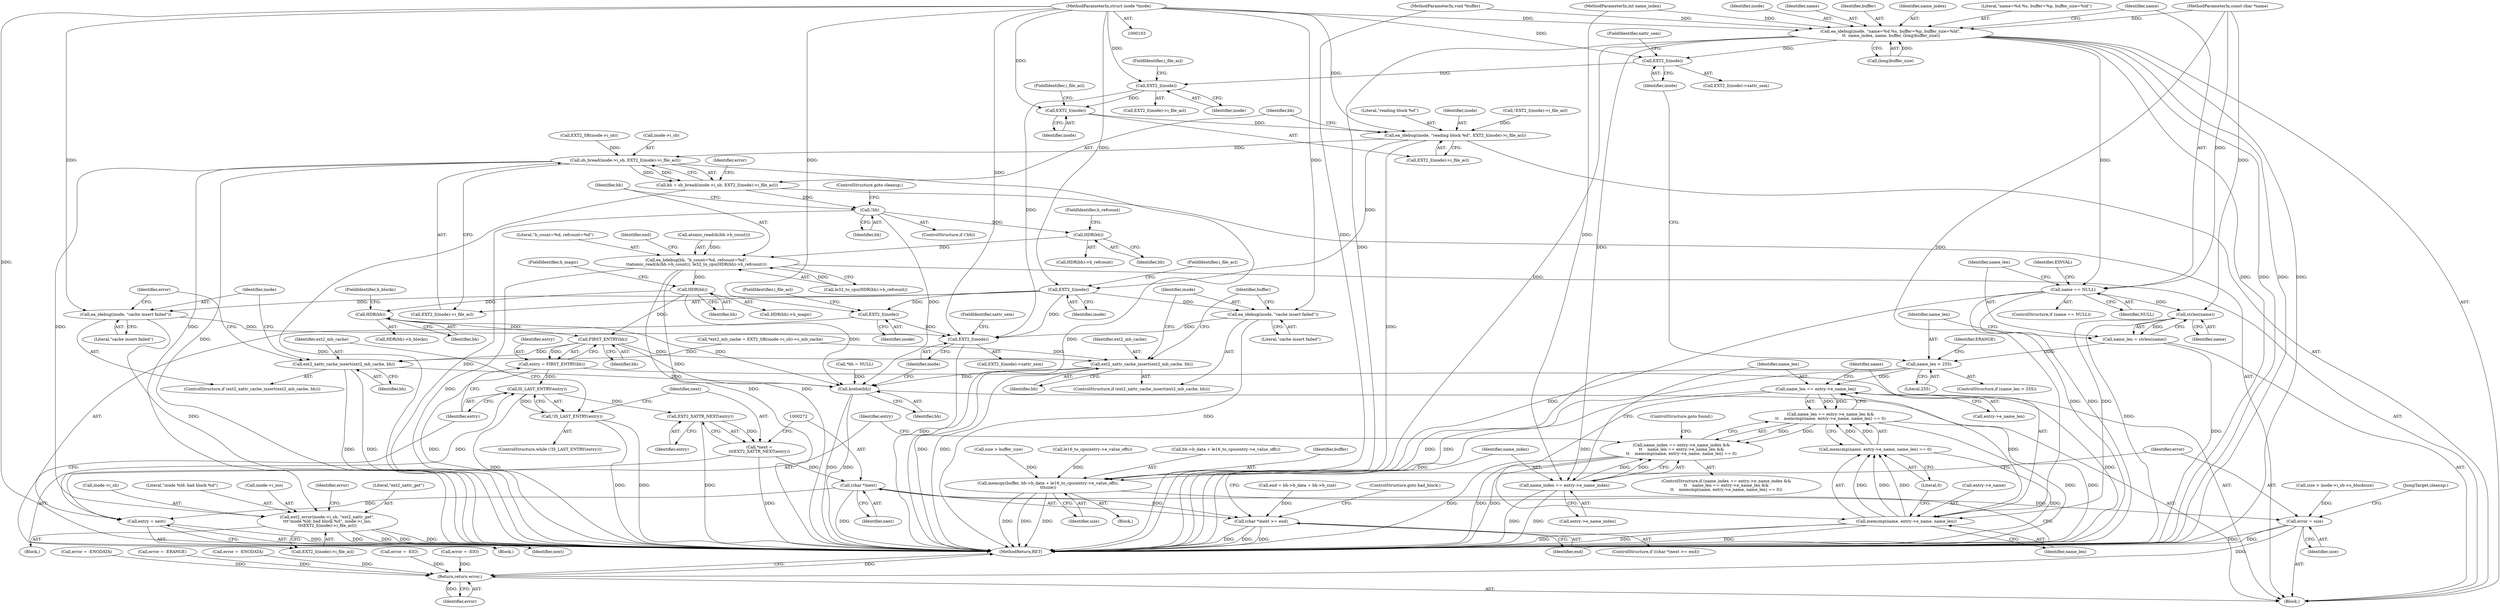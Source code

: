 digraph "0_linux_be0726d33cb8f411945884664924bed3cb8c70ee_7@pointer" {
"1000104" [label="(MethodParameterIn,struct inode *inode)"];
"1000128" [label="(Call,ea_idebug(inode, \"name=%d.%s, buffer=%p, buffer_size=%ld\",\n \t\t  name_index, name, buffer, (long)buffer_size))"];
"1000138" [label="(Call,name == NULL)"];
"1000146" [label="(Call,strlen(name))"];
"1000144" [label="(Call,name_len = strlen(name))"];
"1000149" [label="(Call,name_len > 255)"];
"1000284" [label="(Call,name_len == entry->e_name_len)"];
"1000283" [label="(Call,name_len == entry->e_name_len &&\n\t\t    memcmp(name, entry->e_name, name_len) == 0)"];
"1000277" [label="(Call,name_index == entry->e_name_index &&\n\t\t    name_len == entry->e_name_len &&\n\t\t    memcmp(name, entry->e_name, name_len) == 0)"];
"1000290" [label="(Call,memcmp(name, entry->e_name, name_len))"];
"1000289" [label="(Call,memcmp(name, entry->e_name, name_len) == 0)"];
"1000158" [label="(Call,EXT2_I(inode))"];
"1000168" [label="(Call,EXT2_I(inode))"];
"1000176" [label="(Call,EXT2_I(inode))"];
"1000172" [label="(Call,ea_idebug(inode, \"reading block %d\", EXT2_I(inode)->i_file_acl))"];
"1000181" [label="(Call,sb_bread(inode->i_sb, EXT2_I(inode)->i_file_acl))"];
"1000179" [label="(Call,bh = sb_bread(inode->i_sb, EXT2_I(inode)->i_file_acl))"];
"1000194" [label="(Call,!bh)"];
"1000207" [label="(Call,HDR(bh))"];
"1000197" [label="(Call,ea_bdebug(bh, \"b_count=%d, refcount=%d\",\n\t\tatomic_read(&(bh->b_count)), le32_to_cpu(HDR(bh)->h_refcount)))"];
"1000223" [label="(Call,HDR(bh))"];
"1000230" [label="(Call,HDR(bh))"];
"1000257" [label="(Call,FIRST_ENTRY(bh))"];
"1000255" [label="(Call,entry = FIRST_ENTRY(bh))"];
"1000261" [label="(Call,IS_LAST_ENTRY(entry))"];
"1000260" [label="(Call,!IS_LAST_ENTRY(entry))"];
"1000267" [label="(Call,EXT2_XATTR_NEXT(entry))"];
"1000265" [label="(Call,*next =\n\t\t\tEXT2_XATTR_NEXT(entry))"];
"1000271" [label="(Call,(char *)next)"];
"1000270" [label="(Call,(char *)next >= end)"];
"1000298" [label="(Call,entry = next)"];
"1000302" [label="(Call,ext2_xattr_cache_insert(ext2_mb_cache, bh))"];
"1000383" [label="(Call,brelse(bh))"];
"1000350" [label="(Call,ext2_xattr_cache_insert(ext2_mb_cache, bh))"];
"1000237" [label="(Call,ext2_error(inode->i_sb, \"ext2_xattr_get\",\n\t\t\t\"inode %ld: bad block %d\", inode->i_ino,\n\t\t\tEXT2_I(inode)->i_file_acl))"];
"1000186" [label="(Call,EXT2_I(inode))"];
"1000247" [label="(Call,EXT2_I(inode))"];
"1000388" [label="(Call,EXT2_I(inode))"];
"1000305" [label="(Call,ea_idebug(inode, \"cache insert failed\"))"];
"1000353" [label="(Call,ea_idebug(inode, \"cache insert failed\"))"];
"1000278" [label="(Call,name_index == entry->e_name_index)"];
"1000368" [label="(Call,memcpy(buffer, bh->b_data + le16_to_cpu(entry->e_value_offs),\n\t\t\tsize))"];
"1000379" [label="(Call,error = size)"];
"1000391" [label="(Return,return error;)"];
"1000251" [label="(Identifier,error)"];
"1000388" [label="(Call,EXT2_I(inode))"];
"1000105" [label="(MethodParameterIn,int name_index)"];
"1000230" [label="(Call,HDR(bh))"];
"1000374" [label="(Call,le16_to_cpu(entry->e_value_offs))"];
"1000391" [label="(Return,return error;)"];
"1000354" [label="(Identifier,inode)"];
"1000131" [label="(Identifier,name_index)"];
"1000359" [label="(Call,error = -ERANGE)"];
"1000370" [label="(Call,bh->b_data + le16_to_cpu(entry->e_value_offs))"];
"1000107" [label="(MethodParameterIn,void *buffer)"];
"1000232" [label="(FieldIdentifier,h_blocks)"];
"1000222" [label="(Call,HDR(bh)->h_magic)"];
"1000256" [label="(Identifier,entry)"];
"1000267" [label="(Call,EXT2_XATTR_NEXT(entry))"];
"1000297" [label="(ControlStructure,goto found;)"];
"1000389" [label="(Identifier,inode)"];
"1000206" [label="(Call,HDR(bh)->h_refcount)"];
"1000393" [label="(MethodReturn,RET)"];
"1000186" [label="(Call,EXT2_I(inode))"];
"1000303" [label="(Identifier,ext2_mb_cache)"];
"1000296" [label="(Literal,0)"];
"1000274" [label="(Identifier,end)"];
"1000258" [label="(Identifier,bh)"];
"1000199" [label="(Literal,\"b_count=%d, refcount=%d\")"];
"1000151" [label="(Literal,255)"];
"1000130" [label="(Literal,\"name=%d.%s, buffer=%p, buffer_size=%ld\")"];
"1000176" [label="(Call,EXT2_I(inode))"];
"1000172" [label="(Call,ea_idebug(inode, \"reading block %d\", EXT2_I(inode)->i_file_acl))"];
"1000150" [label="(Identifier,name_len)"];
"1000309" [label="(Identifier,error)"];
"1000380" [label="(Identifier,error)"];
"1000229" [label="(Call,HDR(bh)->h_blocks)"];
"1000209" [label="(FieldIdentifier,h_refcount)"];
"1000357" [label="(Identifier,buffer)"];
"1000353" [label="(Call,ea_idebug(inode, \"cache insert failed\"))"];
"1000384" [label="(Identifier,bh)"];
"1000145" [label="(Identifier,name_len)"];
"1000167" [label="(Call,EXT2_I(inode)->i_file_acl)"];
"1000306" [label="(Identifier,inode)"];
"1000390" [label="(FieldIdentifier,xattr_sem)"];
"1000266" [label="(Identifier,next)"];
"1000241" [label="(Literal,\"ext2_xattr_get\")"];
"1000349" [label="(ControlStructure,if (ext2_xattr_cache_insert(ext2_mb_cache, bh)))"];
"1000196" [label="(ControlStructure,goto cleanup;)"];
"1000168" [label="(Call,EXT2_I(inode))"];
"1000177" [label="(Identifier,inode)"];
"1000144" [label="(Call,name_len = strlen(name))"];
"1000263" [label="(Block,)"];
"1000305" [label="(Call,ea_idebug(inode, \"cache insert failed\"))"];
"1000195" [label="(Identifier,bh)"];
"1000137" [label="(ControlStructure,if (name == NULL))"];
"1000194" [label="(Call,!bh)"];
"1000198" [label="(Identifier,bh)"];
"1000231" [label="(Identifier,bh)"];
"1000143" [label="(Identifier,EINVAL)"];
"1000270" [label="(Call,(char *)next >= end)"];
"1000285" [label="(Identifier,name_len)"];
"1000161" [label="(Call,error = -ENODATA)"];
"1000197" [label="(Call,ea_bdebug(bh, \"b_count=%d, refcount=%d\",\n\t\tatomic_read(&(bh->b_count)), le32_to_cpu(HDR(bh)->h_refcount)))"];
"1000159" [label="(Identifier,inode)"];
"1000188" [label="(FieldIdentifier,i_file_acl)"];
"1000392" [label="(Identifier,error)"];
"1000265" [label="(Call,*next =\n\t\t\tEXT2_XATTR_NEXT(entry))"];
"1000255" [label="(Call,entry = FIRST_ENTRY(bh))"];
"1000187" [label="(Identifier,inode)"];
"1000308" [label="(Call,error = -ENODATA)"];
"1000295" [label="(Identifier,name_len)"];
"1000248" [label="(Identifier,inode)"];
"1000275" [label="(ControlStructure,goto bad_block;)"];
"1000329" [label="(Call,size > inode->i_sb->s_blocksize)"];
"1000260" [label="(Call,!IS_LAST_ENTRY(entry))"];
"1000154" [label="(Identifier,ERANGE)"];
"1000307" [label="(Literal,\"cache insert failed\")"];
"1000278" [label="(Call,name_index == entry->e_name_index)"];
"1000269" [label="(ControlStructure,if ((char *)next >= end))"];
"1000300" [label="(Identifier,next)"];
"1000304" [label="(Identifier,bh)"];
"1000369" [label="(Identifier,buffer)"];
"1000302" [label="(Call,ext2_xattr_cache_insert(ext2_mb_cache, bh))"];
"1000146" [label="(Call,strlen(name))"];
"1000382" [label="(JumpTarget,cleanup:)"];
"1000368" [label="(Call,memcpy(buffer, bh->b_data + le16_to_cpu(entry->e_value_offs),\n\t\t\tsize))"];
"1000350" [label="(Call,ext2_xattr_cache_insert(ext2_mb_cache, bh))"];
"1000352" [label="(Identifier,bh)"];
"1000160" [label="(FieldIdentifier,xattr_sem)"];
"1000276" [label="(ControlStructure,if (name_index == entry->e_name_index &&\n\t\t    name_len == entry->e_name_len &&\n\t\t    memcmp(name, entry->e_name, name_len) == 0))"];
"1000208" [label="(Identifier,bh)"];
"1000120" [label="(Call,*ext2_mb_cache = EXT2_SB(inode->i_sb)->s_mb_cache)"];
"1000224" [label="(Identifier,bh)"];
"1000185" [label="(Call,EXT2_I(inode)->i_file_acl)"];
"1000181" [label="(Call,sb_bread(inode->i_sb, EXT2_I(inode)->i_file_acl))"];
"1000249" [label="(FieldIdentifier,i_file_acl)"];
"1000379" [label="(Call,error = size)"];
"1000129" [label="(Identifier,inode)"];
"1000358" [label="(Block,)"];
"1000225" [label="(FieldIdentifier,h_magic)"];
"1000261" [label="(Call,IS_LAST_ENTRY(entry))"];
"1000149" [label="(Call,name_len > 255)"];
"1000298" [label="(Call,entry = next)"];
"1000351" [label="(Identifier,ext2_mb_cache)"];
"1000207" [label="(Call,HDR(bh))"];
"1000378" [label="(Identifier,size)"];
"1000190" [label="(Identifier,error)"];
"1000283" [label="(Call,name_len == entry->e_name_len &&\n\t\t    memcmp(name, entry->e_name, name_len) == 0)"];
"1000169" [label="(Identifier,inode)"];
"1000106" [label="(MethodParameterIn,const char *name)"];
"1000134" [label="(Call,(long)buffer_size)"];
"1000277" [label="(Call,name_index == entry->e_name_index &&\n\t\t    name_len == entry->e_name_len &&\n\t\t    memcmp(name, entry->e_name, name_len) == 0)"];
"1000271" [label="(Call,(char *)next)"];
"1000158" [label="(Call,EXT2_I(inode))"];
"1000166" [label="(Call,!EXT2_I(inode)->i_file_acl)"];
"1000235" [label="(Block,)"];
"1000147" [label="(Identifier,name)"];
"1000123" [label="(Call,EXT2_SB(inode->i_sb))"];
"1000148" [label="(ControlStructure,if (name_len > 255))"];
"1000193" [label="(ControlStructure,if (!bh))"];
"1000268" [label="(Identifier,entry)"];
"1000238" [label="(Call,inode->i_sb)"];
"1000246" [label="(Call,EXT2_I(inode)->i_file_acl)"];
"1000262" [label="(Identifier,entry)"];
"1000387" [label="(Call,EXT2_I(inode)->xattr_sem)"];
"1000157" [label="(Call,EXT2_I(inode)->xattr_sem)"];
"1000299" [label="(Identifier,entry)"];
"1000139" [label="(Identifier,name)"];
"1000175" [label="(Call,EXT2_I(inode)->i_file_acl)"];
"1000132" [label="(Identifier,name)"];
"1000381" [label="(Identifier,size)"];
"1000259" [label="(ControlStructure,while (!IS_LAST_ENTRY(entry)))"];
"1000257" [label="(Call,FIRST_ENTRY(bh))"];
"1000250" [label="(Call,error = -EIO)"];
"1000210" [label="(Call,end = bh->b_data + bh->b_size)"];
"1000242" [label="(Literal,\"inode %ld: bad block %d\")"];
"1000284" [label="(Call,name_len == entry->e_name_len)"];
"1000200" [label="(Call,atomic_read(&(bh->b_count)))"];
"1000273" [label="(Identifier,next)"];
"1000179" [label="(Call,bh = sb_bread(inode->i_sb, EXT2_I(inode)->i_file_acl))"];
"1000301" [label="(ControlStructure,if (ext2_xattr_cache_insert(ext2_mb_cache, bh)))"];
"1000279" [label="(Identifier,name_index)"];
"1000178" [label="(FieldIdentifier,i_file_acl)"];
"1000237" [label="(Call,ext2_error(inode->i_sb, \"ext2_xattr_get\",\n\t\t\t\"inode %ld: bad block %d\", inode->i_ino,\n\t\t\tEXT2_I(inode)->i_file_acl))"];
"1000290" [label="(Call,memcmp(name, entry->e_name, name_len))"];
"1000223" [label="(Call,HDR(bh))"];
"1000138" [label="(Call,name == NULL)"];
"1000383" [label="(Call,brelse(bh))"];
"1000180" [label="(Identifier,bh)"];
"1000286" [label="(Call,entry->e_name_len)"];
"1000140" [label="(Identifier,NULL)"];
"1000205" [label="(Call,le32_to_cpu(HDR(bh)->h_refcount))"];
"1000364" [label="(Call,size > buffer_size)"];
"1000291" [label="(Identifier,name)"];
"1000280" [label="(Call,entry->e_name_index)"];
"1000133" [label="(Identifier,buffer)"];
"1000243" [label="(Call,inode->i_ino)"];
"1000109" [label="(Block,)"];
"1000170" [label="(FieldIdentifier,i_file_acl)"];
"1000292" [label="(Call,entry->e_name)"];
"1000174" [label="(Literal,\"reading block %d\")"];
"1000211" [label="(Identifier,end)"];
"1000247" [label="(Call,EXT2_I(inode))"];
"1000173" [label="(Identifier,inode)"];
"1000104" [label="(MethodParameterIn,struct inode *inode)"];
"1000111" [label="(Call,*bh = NULL)"];
"1000355" [label="(Literal,\"cache insert failed\")"];
"1000289" [label="(Call,memcmp(name, entry->e_name, name_len) == 0)"];
"1000189" [label="(Call,error = -EIO)"];
"1000128" [label="(Call,ea_idebug(inode, \"name=%d.%s, buffer=%p, buffer_size=%ld\",\n \t\t  name_index, name, buffer, (long)buffer_size))"];
"1000182" [label="(Call,inode->i_sb)"];
"1000104" -> "1000103"  [label="AST: "];
"1000104" -> "1000393"  [label="DDG: "];
"1000104" -> "1000128"  [label="DDG: "];
"1000104" -> "1000158"  [label="DDG: "];
"1000104" -> "1000168"  [label="DDG: "];
"1000104" -> "1000172"  [label="DDG: "];
"1000104" -> "1000176"  [label="DDG: "];
"1000104" -> "1000186"  [label="DDG: "];
"1000104" -> "1000247"  [label="DDG: "];
"1000104" -> "1000305"  [label="DDG: "];
"1000104" -> "1000353"  [label="DDG: "];
"1000104" -> "1000388"  [label="DDG: "];
"1000128" -> "1000109"  [label="AST: "];
"1000128" -> "1000134"  [label="CFG: "];
"1000129" -> "1000128"  [label="AST: "];
"1000130" -> "1000128"  [label="AST: "];
"1000131" -> "1000128"  [label="AST: "];
"1000132" -> "1000128"  [label="AST: "];
"1000133" -> "1000128"  [label="AST: "];
"1000134" -> "1000128"  [label="AST: "];
"1000139" -> "1000128"  [label="CFG: "];
"1000128" -> "1000393"  [label="DDG: "];
"1000128" -> "1000393"  [label="DDG: "];
"1000128" -> "1000393"  [label="DDG: "];
"1000128" -> "1000393"  [label="DDG: "];
"1000128" -> "1000393"  [label="DDG: "];
"1000105" -> "1000128"  [label="DDG: "];
"1000106" -> "1000128"  [label="DDG: "];
"1000107" -> "1000128"  [label="DDG: "];
"1000134" -> "1000128"  [label="DDG: "];
"1000128" -> "1000138"  [label="DDG: "];
"1000128" -> "1000158"  [label="DDG: "];
"1000128" -> "1000278"  [label="DDG: "];
"1000128" -> "1000368"  [label="DDG: "];
"1000138" -> "1000137"  [label="AST: "];
"1000138" -> "1000140"  [label="CFG: "];
"1000139" -> "1000138"  [label="AST: "];
"1000140" -> "1000138"  [label="AST: "];
"1000143" -> "1000138"  [label="CFG: "];
"1000145" -> "1000138"  [label="CFG: "];
"1000138" -> "1000393"  [label="DDG: "];
"1000138" -> "1000393"  [label="DDG: "];
"1000138" -> "1000393"  [label="DDG: "];
"1000106" -> "1000138"  [label="DDG: "];
"1000138" -> "1000146"  [label="DDG: "];
"1000146" -> "1000144"  [label="AST: "];
"1000146" -> "1000147"  [label="CFG: "];
"1000147" -> "1000146"  [label="AST: "];
"1000144" -> "1000146"  [label="CFG: "];
"1000146" -> "1000393"  [label="DDG: "];
"1000146" -> "1000144"  [label="DDG: "];
"1000106" -> "1000146"  [label="DDG: "];
"1000146" -> "1000290"  [label="DDG: "];
"1000144" -> "1000109"  [label="AST: "];
"1000145" -> "1000144"  [label="AST: "];
"1000150" -> "1000144"  [label="CFG: "];
"1000144" -> "1000393"  [label="DDG: "];
"1000144" -> "1000149"  [label="DDG: "];
"1000149" -> "1000148"  [label="AST: "];
"1000149" -> "1000151"  [label="CFG: "];
"1000150" -> "1000149"  [label="AST: "];
"1000151" -> "1000149"  [label="AST: "];
"1000154" -> "1000149"  [label="CFG: "];
"1000159" -> "1000149"  [label="CFG: "];
"1000149" -> "1000393"  [label="DDG: "];
"1000149" -> "1000393"  [label="DDG: "];
"1000149" -> "1000284"  [label="DDG: "];
"1000284" -> "1000283"  [label="AST: "];
"1000284" -> "1000286"  [label="CFG: "];
"1000285" -> "1000284"  [label="AST: "];
"1000286" -> "1000284"  [label="AST: "];
"1000291" -> "1000284"  [label="CFG: "];
"1000283" -> "1000284"  [label="CFG: "];
"1000284" -> "1000393"  [label="DDG: "];
"1000284" -> "1000393"  [label="DDG: "];
"1000284" -> "1000283"  [label="DDG: "];
"1000284" -> "1000283"  [label="DDG: "];
"1000290" -> "1000284"  [label="DDG: "];
"1000284" -> "1000290"  [label="DDG: "];
"1000283" -> "1000277"  [label="AST: "];
"1000283" -> "1000289"  [label="CFG: "];
"1000289" -> "1000283"  [label="AST: "];
"1000277" -> "1000283"  [label="CFG: "];
"1000283" -> "1000393"  [label="DDG: "];
"1000283" -> "1000393"  [label="DDG: "];
"1000283" -> "1000277"  [label="DDG: "];
"1000283" -> "1000277"  [label="DDG: "];
"1000289" -> "1000283"  [label="DDG: "];
"1000289" -> "1000283"  [label="DDG: "];
"1000277" -> "1000276"  [label="AST: "];
"1000277" -> "1000278"  [label="CFG: "];
"1000278" -> "1000277"  [label="AST: "];
"1000297" -> "1000277"  [label="CFG: "];
"1000299" -> "1000277"  [label="CFG: "];
"1000277" -> "1000393"  [label="DDG: "];
"1000277" -> "1000393"  [label="DDG: "];
"1000277" -> "1000393"  [label="DDG: "];
"1000278" -> "1000277"  [label="DDG: "];
"1000278" -> "1000277"  [label="DDG: "];
"1000290" -> "1000289"  [label="AST: "];
"1000290" -> "1000295"  [label="CFG: "];
"1000291" -> "1000290"  [label="AST: "];
"1000292" -> "1000290"  [label="AST: "];
"1000295" -> "1000290"  [label="AST: "];
"1000296" -> "1000290"  [label="CFG: "];
"1000290" -> "1000393"  [label="DDG: "];
"1000290" -> "1000393"  [label="DDG: "];
"1000290" -> "1000393"  [label="DDG: "];
"1000290" -> "1000289"  [label="DDG: "];
"1000290" -> "1000289"  [label="DDG: "];
"1000290" -> "1000289"  [label="DDG: "];
"1000106" -> "1000290"  [label="DDG: "];
"1000289" -> "1000296"  [label="CFG: "];
"1000296" -> "1000289"  [label="AST: "];
"1000289" -> "1000393"  [label="DDG: "];
"1000158" -> "1000157"  [label="AST: "];
"1000158" -> "1000159"  [label="CFG: "];
"1000159" -> "1000158"  [label="AST: "];
"1000160" -> "1000158"  [label="CFG: "];
"1000158" -> "1000168"  [label="DDG: "];
"1000168" -> "1000167"  [label="AST: "];
"1000168" -> "1000169"  [label="CFG: "];
"1000169" -> "1000168"  [label="AST: "];
"1000170" -> "1000168"  [label="CFG: "];
"1000168" -> "1000176"  [label="DDG: "];
"1000168" -> "1000388"  [label="DDG: "];
"1000176" -> "1000175"  [label="AST: "];
"1000176" -> "1000177"  [label="CFG: "];
"1000177" -> "1000176"  [label="AST: "];
"1000178" -> "1000176"  [label="CFG: "];
"1000176" -> "1000172"  [label="DDG: "];
"1000172" -> "1000109"  [label="AST: "];
"1000172" -> "1000175"  [label="CFG: "];
"1000173" -> "1000172"  [label="AST: "];
"1000174" -> "1000172"  [label="AST: "];
"1000175" -> "1000172"  [label="AST: "];
"1000180" -> "1000172"  [label="CFG: "];
"1000172" -> "1000393"  [label="DDG: "];
"1000166" -> "1000172"  [label="DDG: "];
"1000172" -> "1000181"  [label="DDG: "];
"1000172" -> "1000186"  [label="DDG: "];
"1000181" -> "1000179"  [label="AST: "];
"1000181" -> "1000185"  [label="CFG: "];
"1000182" -> "1000181"  [label="AST: "];
"1000185" -> "1000181"  [label="AST: "];
"1000179" -> "1000181"  [label="CFG: "];
"1000181" -> "1000393"  [label="DDG: "];
"1000181" -> "1000393"  [label="DDG: "];
"1000181" -> "1000179"  [label="DDG: "];
"1000181" -> "1000179"  [label="DDG: "];
"1000123" -> "1000181"  [label="DDG: "];
"1000181" -> "1000237"  [label="DDG: "];
"1000181" -> "1000237"  [label="DDG: "];
"1000179" -> "1000109"  [label="AST: "];
"1000180" -> "1000179"  [label="AST: "];
"1000190" -> "1000179"  [label="CFG: "];
"1000179" -> "1000393"  [label="DDG: "];
"1000179" -> "1000194"  [label="DDG: "];
"1000194" -> "1000193"  [label="AST: "];
"1000194" -> "1000195"  [label="CFG: "];
"1000195" -> "1000194"  [label="AST: "];
"1000196" -> "1000194"  [label="CFG: "];
"1000198" -> "1000194"  [label="CFG: "];
"1000194" -> "1000393"  [label="DDG: "];
"1000194" -> "1000207"  [label="DDG: "];
"1000194" -> "1000383"  [label="DDG: "];
"1000207" -> "1000206"  [label="AST: "];
"1000207" -> "1000208"  [label="CFG: "];
"1000208" -> "1000207"  [label="AST: "];
"1000209" -> "1000207"  [label="CFG: "];
"1000207" -> "1000197"  [label="DDG: "];
"1000197" -> "1000109"  [label="AST: "];
"1000197" -> "1000205"  [label="CFG: "];
"1000198" -> "1000197"  [label="AST: "];
"1000199" -> "1000197"  [label="AST: "];
"1000200" -> "1000197"  [label="AST: "];
"1000205" -> "1000197"  [label="AST: "];
"1000211" -> "1000197"  [label="CFG: "];
"1000197" -> "1000393"  [label="DDG: "];
"1000197" -> "1000393"  [label="DDG: "];
"1000197" -> "1000393"  [label="DDG: "];
"1000200" -> "1000197"  [label="DDG: "];
"1000205" -> "1000197"  [label="DDG: "];
"1000197" -> "1000223"  [label="DDG: "];
"1000223" -> "1000222"  [label="AST: "];
"1000223" -> "1000224"  [label="CFG: "];
"1000224" -> "1000223"  [label="AST: "];
"1000225" -> "1000223"  [label="CFG: "];
"1000223" -> "1000230"  [label="DDG: "];
"1000223" -> "1000257"  [label="DDG: "];
"1000223" -> "1000383"  [label="DDG: "];
"1000230" -> "1000229"  [label="AST: "];
"1000230" -> "1000231"  [label="CFG: "];
"1000231" -> "1000230"  [label="AST: "];
"1000232" -> "1000230"  [label="CFG: "];
"1000230" -> "1000257"  [label="DDG: "];
"1000230" -> "1000383"  [label="DDG: "];
"1000257" -> "1000255"  [label="AST: "];
"1000257" -> "1000258"  [label="CFG: "];
"1000258" -> "1000257"  [label="AST: "];
"1000255" -> "1000257"  [label="CFG: "];
"1000257" -> "1000255"  [label="DDG: "];
"1000257" -> "1000302"  [label="DDG: "];
"1000257" -> "1000350"  [label="DDG: "];
"1000257" -> "1000383"  [label="DDG: "];
"1000255" -> "1000109"  [label="AST: "];
"1000256" -> "1000255"  [label="AST: "];
"1000262" -> "1000255"  [label="CFG: "];
"1000255" -> "1000393"  [label="DDG: "];
"1000255" -> "1000261"  [label="DDG: "];
"1000261" -> "1000260"  [label="AST: "];
"1000261" -> "1000262"  [label="CFG: "];
"1000262" -> "1000261"  [label="AST: "];
"1000260" -> "1000261"  [label="CFG: "];
"1000261" -> "1000393"  [label="DDG: "];
"1000261" -> "1000260"  [label="DDG: "];
"1000298" -> "1000261"  [label="DDG: "];
"1000261" -> "1000267"  [label="DDG: "];
"1000260" -> "1000259"  [label="AST: "];
"1000266" -> "1000260"  [label="CFG: "];
"1000303" -> "1000260"  [label="CFG: "];
"1000260" -> "1000393"  [label="DDG: "];
"1000260" -> "1000393"  [label="DDG: "];
"1000267" -> "1000265"  [label="AST: "];
"1000267" -> "1000268"  [label="CFG: "];
"1000268" -> "1000267"  [label="AST: "];
"1000265" -> "1000267"  [label="CFG: "];
"1000267" -> "1000393"  [label="DDG: "];
"1000267" -> "1000265"  [label="DDG: "];
"1000265" -> "1000263"  [label="AST: "];
"1000266" -> "1000265"  [label="AST: "];
"1000272" -> "1000265"  [label="CFG: "];
"1000265" -> "1000393"  [label="DDG: "];
"1000265" -> "1000271"  [label="DDG: "];
"1000271" -> "1000270"  [label="AST: "];
"1000271" -> "1000273"  [label="CFG: "];
"1000272" -> "1000271"  [label="AST: "];
"1000273" -> "1000271"  [label="AST: "];
"1000274" -> "1000271"  [label="CFG: "];
"1000271" -> "1000393"  [label="DDG: "];
"1000271" -> "1000270"  [label="DDG: "];
"1000271" -> "1000298"  [label="DDG: "];
"1000270" -> "1000269"  [label="AST: "];
"1000270" -> "1000274"  [label="CFG: "];
"1000274" -> "1000270"  [label="AST: "];
"1000275" -> "1000270"  [label="CFG: "];
"1000279" -> "1000270"  [label="CFG: "];
"1000270" -> "1000393"  [label="DDG: "];
"1000270" -> "1000393"  [label="DDG: "];
"1000270" -> "1000393"  [label="DDG: "];
"1000210" -> "1000270"  [label="DDG: "];
"1000298" -> "1000263"  [label="AST: "];
"1000298" -> "1000300"  [label="CFG: "];
"1000299" -> "1000298"  [label="AST: "];
"1000300" -> "1000298"  [label="AST: "];
"1000262" -> "1000298"  [label="CFG: "];
"1000298" -> "1000393"  [label="DDG: "];
"1000302" -> "1000301"  [label="AST: "];
"1000302" -> "1000304"  [label="CFG: "];
"1000303" -> "1000302"  [label="AST: "];
"1000304" -> "1000302"  [label="AST: "];
"1000306" -> "1000302"  [label="CFG: "];
"1000309" -> "1000302"  [label="CFG: "];
"1000302" -> "1000393"  [label="DDG: "];
"1000302" -> "1000393"  [label="DDG: "];
"1000120" -> "1000302"  [label="DDG: "];
"1000302" -> "1000383"  [label="DDG: "];
"1000383" -> "1000109"  [label="AST: "];
"1000383" -> "1000384"  [label="CFG: "];
"1000384" -> "1000383"  [label="AST: "];
"1000389" -> "1000383"  [label="CFG: "];
"1000383" -> "1000393"  [label="DDG: "];
"1000383" -> "1000393"  [label="DDG: "];
"1000111" -> "1000383"  [label="DDG: "];
"1000350" -> "1000383"  [label="DDG: "];
"1000350" -> "1000349"  [label="AST: "];
"1000350" -> "1000352"  [label="CFG: "];
"1000351" -> "1000350"  [label="AST: "];
"1000352" -> "1000350"  [label="AST: "];
"1000354" -> "1000350"  [label="CFG: "];
"1000357" -> "1000350"  [label="CFG: "];
"1000350" -> "1000393"  [label="DDG: "];
"1000350" -> "1000393"  [label="DDG: "];
"1000120" -> "1000350"  [label="DDG: "];
"1000237" -> "1000235"  [label="AST: "];
"1000237" -> "1000246"  [label="CFG: "];
"1000238" -> "1000237"  [label="AST: "];
"1000241" -> "1000237"  [label="AST: "];
"1000242" -> "1000237"  [label="AST: "];
"1000243" -> "1000237"  [label="AST: "];
"1000246" -> "1000237"  [label="AST: "];
"1000251" -> "1000237"  [label="CFG: "];
"1000237" -> "1000393"  [label="DDG: "];
"1000237" -> "1000393"  [label="DDG: "];
"1000237" -> "1000393"  [label="DDG: "];
"1000237" -> "1000393"  [label="DDG: "];
"1000186" -> "1000185"  [label="AST: "];
"1000186" -> "1000187"  [label="CFG: "];
"1000187" -> "1000186"  [label="AST: "];
"1000188" -> "1000186"  [label="CFG: "];
"1000186" -> "1000247"  [label="DDG: "];
"1000186" -> "1000305"  [label="DDG: "];
"1000186" -> "1000353"  [label="DDG: "];
"1000186" -> "1000388"  [label="DDG: "];
"1000247" -> "1000246"  [label="AST: "];
"1000247" -> "1000248"  [label="CFG: "];
"1000248" -> "1000247"  [label="AST: "];
"1000249" -> "1000247"  [label="CFG: "];
"1000247" -> "1000388"  [label="DDG: "];
"1000388" -> "1000387"  [label="AST: "];
"1000388" -> "1000389"  [label="CFG: "];
"1000389" -> "1000388"  [label="AST: "];
"1000390" -> "1000388"  [label="CFG: "];
"1000388" -> "1000393"  [label="DDG: "];
"1000305" -> "1000388"  [label="DDG: "];
"1000353" -> "1000388"  [label="DDG: "];
"1000305" -> "1000301"  [label="AST: "];
"1000305" -> "1000307"  [label="CFG: "];
"1000306" -> "1000305"  [label="AST: "];
"1000307" -> "1000305"  [label="AST: "];
"1000309" -> "1000305"  [label="CFG: "];
"1000305" -> "1000393"  [label="DDG: "];
"1000353" -> "1000349"  [label="AST: "];
"1000353" -> "1000355"  [label="CFG: "];
"1000354" -> "1000353"  [label="AST: "];
"1000355" -> "1000353"  [label="AST: "];
"1000357" -> "1000353"  [label="CFG: "];
"1000353" -> "1000393"  [label="DDG: "];
"1000278" -> "1000280"  [label="CFG: "];
"1000279" -> "1000278"  [label="AST: "];
"1000280" -> "1000278"  [label="AST: "];
"1000285" -> "1000278"  [label="CFG: "];
"1000278" -> "1000393"  [label="DDG: "];
"1000278" -> "1000393"  [label="DDG: "];
"1000105" -> "1000278"  [label="DDG: "];
"1000368" -> "1000358"  [label="AST: "];
"1000368" -> "1000378"  [label="CFG: "];
"1000369" -> "1000368"  [label="AST: "];
"1000370" -> "1000368"  [label="AST: "];
"1000378" -> "1000368"  [label="AST: "];
"1000380" -> "1000368"  [label="CFG: "];
"1000368" -> "1000393"  [label="DDG: "];
"1000368" -> "1000393"  [label="DDG: "];
"1000368" -> "1000393"  [label="DDG: "];
"1000107" -> "1000368"  [label="DDG: "];
"1000374" -> "1000368"  [label="DDG: "];
"1000364" -> "1000368"  [label="DDG: "];
"1000368" -> "1000379"  [label="DDG: "];
"1000379" -> "1000109"  [label="AST: "];
"1000379" -> "1000381"  [label="CFG: "];
"1000380" -> "1000379"  [label="AST: "];
"1000381" -> "1000379"  [label="AST: "];
"1000382" -> "1000379"  [label="CFG: "];
"1000379" -> "1000393"  [label="DDG: "];
"1000379" -> "1000393"  [label="DDG: "];
"1000329" -> "1000379"  [label="DDG: "];
"1000379" -> "1000391"  [label="DDG: "];
"1000391" -> "1000109"  [label="AST: "];
"1000391" -> "1000392"  [label="CFG: "];
"1000392" -> "1000391"  [label="AST: "];
"1000393" -> "1000391"  [label="CFG: "];
"1000391" -> "1000393"  [label="DDG: "];
"1000392" -> "1000391"  [label="DDG: "];
"1000308" -> "1000391"  [label="DDG: "];
"1000250" -> "1000391"  [label="DDG: "];
"1000189" -> "1000391"  [label="DDG: "];
"1000359" -> "1000391"  [label="DDG: "];
"1000161" -> "1000391"  [label="DDG: "];
}
